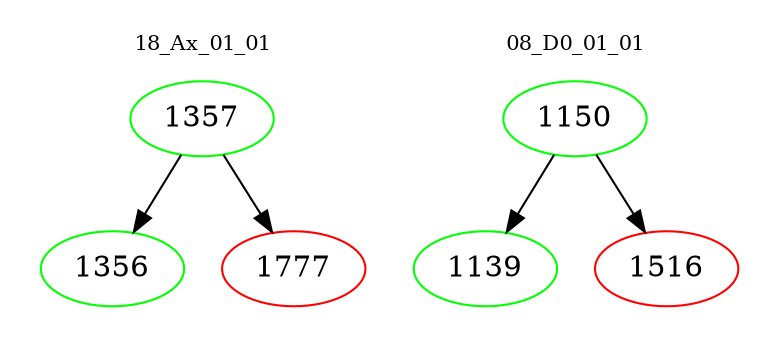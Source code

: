 digraph{
subgraph cluster_0 {
color = white
label = "18_Ax_01_01";
fontsize=10;
T0_1357 [label="1357", color="green"]
T0_1357 -> T0_1356 [color="black"]
T0_1356 [label="1356", color="green"]
T0_1357 -> T0_1777 [color="black"]
T0_1777 [label="1777", color="red"]
}
subgraph cluster_1 {
color = white
label = "08_D0_01_01";
fontsize=10;
T1_1150 [label="1150", color="green"]
T1_1150 -> T1_1139 [color="black"]
T1_1139 [label="1139", color="green"]
T1_1150 -> T1_1516 [color="black"]
T1_1516 [label="1516", color="red"]
}
}
